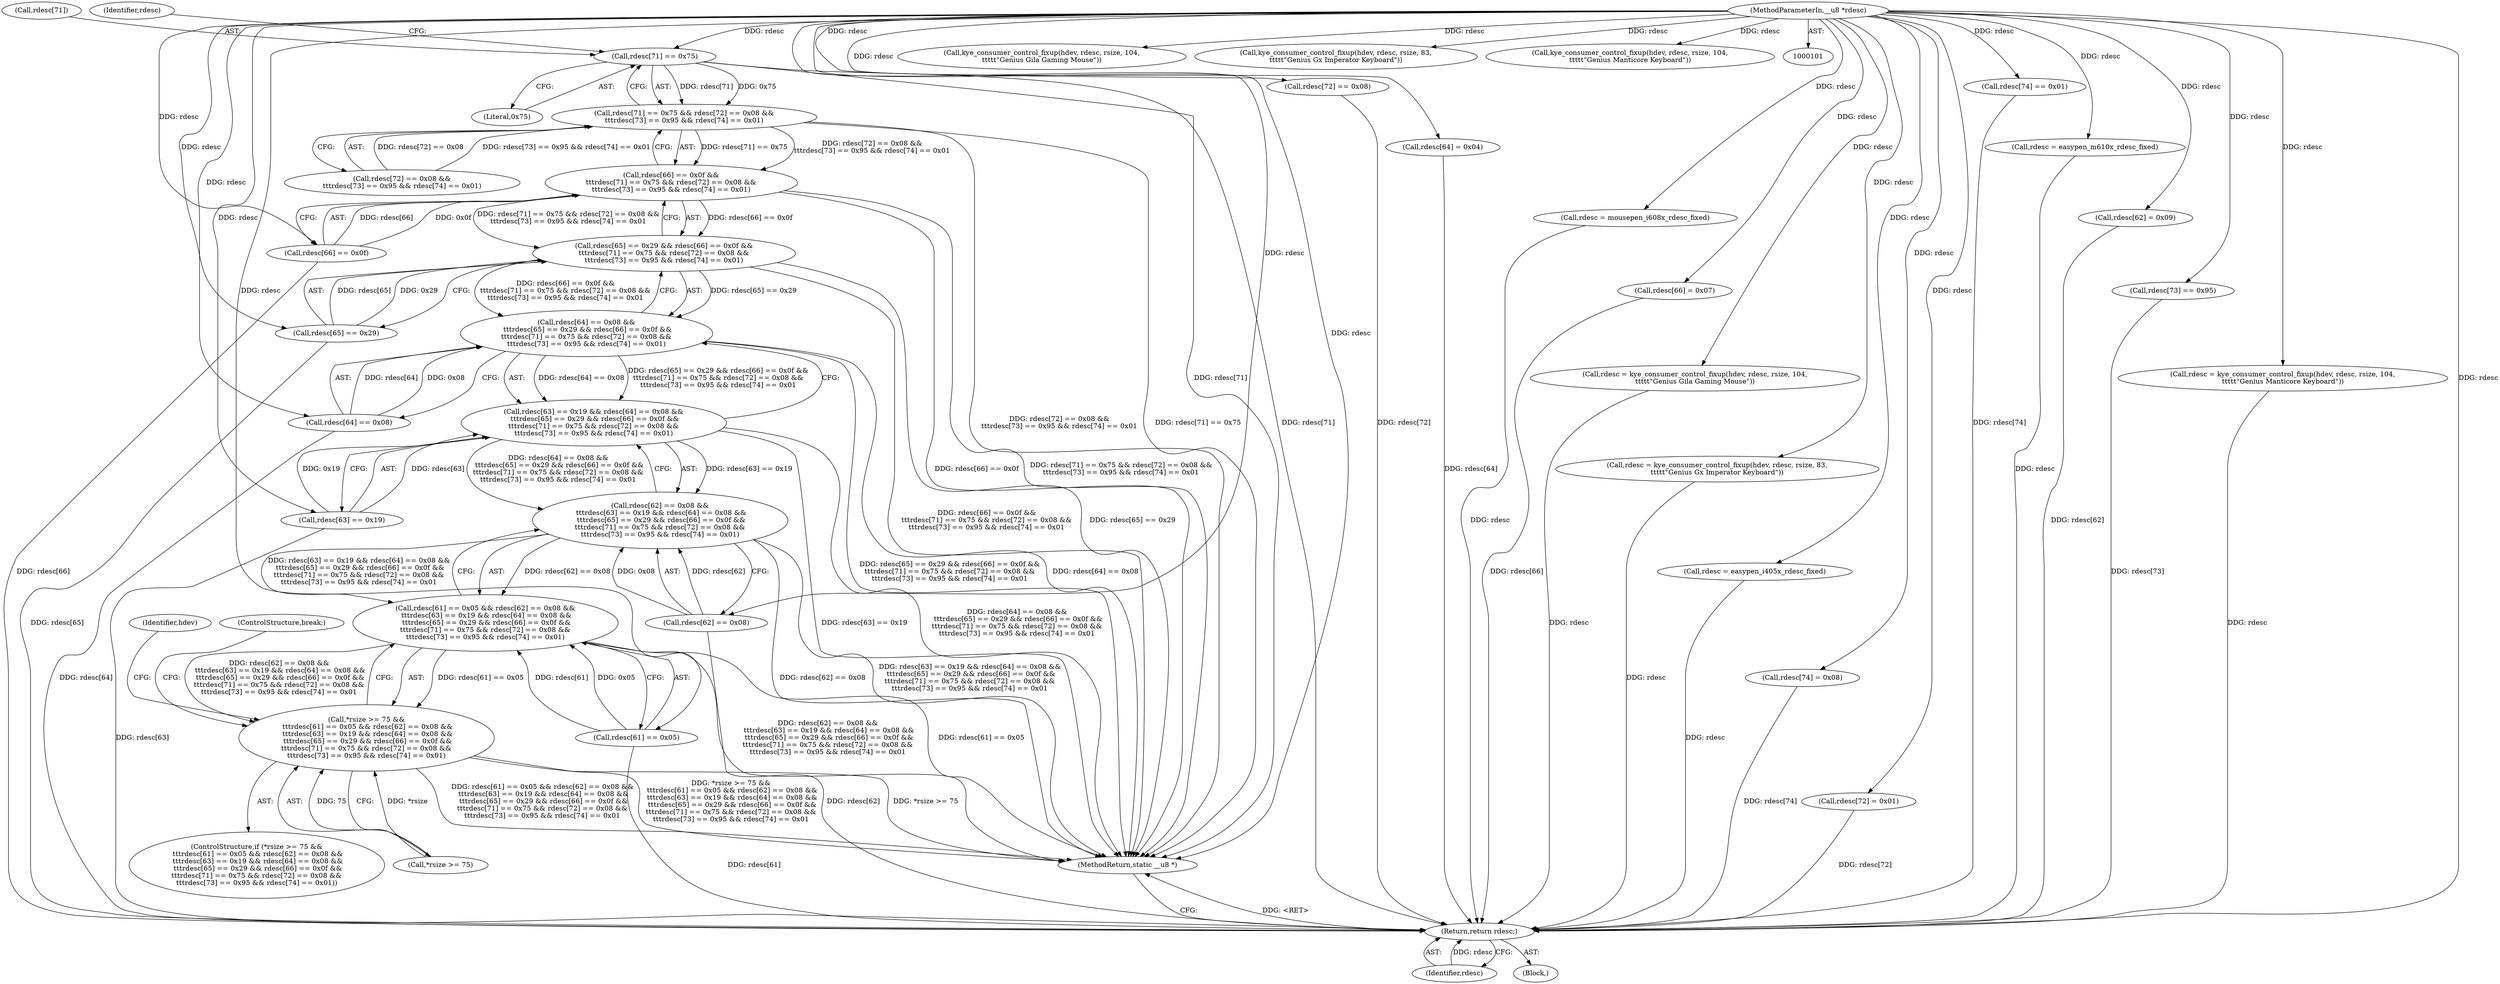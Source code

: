 digraph "0_linux_4ab25786c87eb20857bbb715c3ae34ec8fd6a214_0@pointer" {
"1000155" [label="(Call,rdesc[71] == 0x75)"];
"1000103" [label="(MethodParameterIn,__u8 *rdesc)"];
"1000154" [label="(Call,rdesc[71] == 0x75 && rdesc[72] == 0x08 &&\n\t\t\trdesc[73] == 0x95 && rdesc[74] == 0x01)"];
"1000148" [label="(Call,rdesc[66] == 0x0f &&\n\t\t\trdesc[71] == 0x75 && rdesc[72] == 0x08 &&\n\t\t\trdesc[73] == 0x95 && rdesc[74] == 0x01)"];
"1000142" [label="(Call,rdesc[65] == 0x29 && rdesc[66] == 0x0f &&\n\t\t\trdesc[71] == 0x75 && rdesc[72] == 0x08 &&\n\t\t\trdesc[73] == 0x95 && rdesc[74] == 0x01)"];
"1000136" [label="(Call,rdesc[64] == 0x08 &&\n \t\t\trdesc[65] == 0x29 && rdesc[66] == 0x0f &&\n\t\t\trdesc[71] == 0x75 && rdesc[72] == 0x08 &&\n\t\t\trdesc[73] == 0x95 && rdesc[74] == 0x01)"];
"1000130" [label="(Call,rdesc[63] == 0x19 && rdesc[64] == 0x08 &&\n \t\t\trdesc[65] == 0x29 && rdesc[66] == 0x0f &&\n\t\t\trdesc[71] == 0x75 && rdesc[72] == 0x08 &&\n\t\t\trdesc[73] == 0x95 && rdesc[74] == 0x01)"];
"1000124" [label="(Call,rdesc[62] == 0x08 &&\n \t\t\trdesc[63] == 0x19 && rdesc[64] == 0x08 &&\n \t\t\trdesc[65] == 0x29 && rdesc[66] == 0x0f &&\n\t\t\trdesc[71] == 0x75 && rdesc[72] == 0x08 &&\n\t\t\trdesc[73] == 0x95 && rdesc[74] == 0x01)"];
"1000118" [label="(Call,rdesc[61] == 0x05 && rdesc[62] == 0x08 &&\n \t\t\trdesc[63] == 0x19 && rdesc[64] == 0x08 &&\n \t\t\trdesc[65] == 0x29 && rdesc[66] == 0x0f &&\n\t\t\trdesc[71] == 0x75 && rdesc[72] == 0x08 &&\n\t\t\trdesc[73] == 0x95 && rdesc[74] == 0x01)"];
"1000113" [label="(Call,*rsize >= 75 &&\n \t\t\trdesc[61] == 0x05 && rdesc[62] == 0x08 &&\n \t\t\trdesc[63] == 0x19 && rdesc[64] == 0x08 &&\n \t\t\trdesc[65] == 0x29 && rdesc[66] == 0x0f &&\n\t\t\trdesc[71] == 0x75 && rdesc[72] == 0x08 &&\n\t\t\trdesc[73] == 0x95 && rdesc[74] == 0x01)"];
"1000285" [label="(Return,return rdesc;)"];
"1000143" [label="(Call,rdesc[65] == 0x29)"];
"1000258" [label="(Call,kye_consumer_control_fixup(hdev, rdesc, rsize, 104,\n\t\t\t\t\t\"Genius Gila Gaming Mouse\"))"];
"1000161" [label="(Call,rdesc[72] == 0x08)"];
"1000124" [label="(Call,rdesc[62] == 0x08 &&\n \t\t\trdesc[63] == 0x19 && rdesc[64] == 0x08 &&\n \t\t\trdesc[65] == 0x29 && rdesc[66] == 0x0f &&\n\t\t\trdesc[71] == 0x75 && rdesc[72] == 0x08 &&\n\t\t\trdesc[73] == 0x95 && rdesc[74] == 0x01)"];
"1000156" [label="(Call,rdesc[71])"];
"1000114" [label="(Call,*rsize >= 75)"];
"1000137" [label="(Call,rdesc[64] == 0x08)"];
"1000285" [label="(Return,return rdesc;)"];
"1000186" [label="(Call,rdesc[64] = 0x04)"];
"1000118" [label="(Call,rdesc[61] == 0x05 && rdesc[62] == 0x08 &&\n \t\t\trdesc[63] == 0x19 && rdesc[64] == 0x08 &&\n \t\t\trdesc[65] == 0x29 && rdesc[66] == 0x0f &&\n\t\t\trdesc[71] == 0x75 && rdesc[72] == 0x08 &&\n\t\t\trdesc[73] == 0x95 && rdesc[74] == 0x01)"];
"1000286" [label="(Identifier,rdesc)"];
"1000155" [label="(Call,rdesc[71] == 0x75)"];
"1000125" [label="(Call,rdesc[62] == 0x08)"];
"1000119" [label="(Call,rdesc[61] == 0x05)"];
"1000230" [label="(Call,rdesc = mousepen_i608x_rdesc_fixed)"];
"1000159" [label="(Literal,0x75)"];
"1000191" [label="(Call,rdesc[66] = 0x07)"];
"1000142" [label="(Call,rdesc[65] == 0x29 && rdesc[66] == 0x0f &&\n\t\t\trdesc[71] == 0x75 && rdesc[72] == 0x08 &&\n\t\t\trdesc[73] == 0x95 && rdesc[74] == 0x01)"];
"1000105" [label="(Block,)"];
"1000256" [label="(Call,rdesc = kye_consumer_control_fixup(hdev, rdesc, rsize, 104,\n\t\t\t\t\t\"Genius Gila Gaming Mouse\"))"];
"1000266" [label="(Call,rdesc = kye_consumer_control_fixup(hdev, rdesc, rsize, 83,\n\t\t\t\t\t\"Genius Gx Imperator Keyboard\"))"];
"1000214" [label="(Call,rdesc = easypen_i405x_rdesc_fixed)"];
"1000130" [label="(Call,rdesc[63] == 0x19 && rdesc[64] == 0x08 &&\n \t\t\trdesc[65] == 0x29 && rdesc[66] == 0x0f &&\n\t\t\trdesc[71] == 0x75 && rdesc[72] == 0x08 &&\n\t\t\trdesc[73] == 0x95 && rdesc[74] == 0x01)"];
"1000201" [label="(Call,rdesc[74] = 0x08)"];
"1000103" [label="(MethodParameterIn,__u8 *rdesc)"];
"1000112" [label="(ControlStructure,if (*rsize >= 75 &&\n \t\t\trdesc[61] == 0x05 && rdesc[62] == 0x08 &&\n \t\t\trdesc[63] == 0x19 && rdesc[64] == 0x08 &&\n \t\t\trdesc[65] == 0x29 && rdesc[66] == 0x0f &&\n\t\t\trdesc[71] == 0x75 && rdesc[72] == 0x08 &&\n\t\t\trdesc[73] == 0x95 && rdesc[74] == 0x01))"];
"1000206" [label="(ControlStructure,break;)"];
"1000196" [label="(Call,rdesc[72] = 0x01)"];
"1000148" [label="(Call,rdesc[66] == 0x0f &&\n\t\t\trdesc[71] == 0x75 && rdesc[72] == 0x08 &&\n\t\t\trdesc[73] == 0x95 && rdesc[74] == 0x01)"];
"1000163" [label="(Identifier,rdesc)"];
"1000149" [label="(Call,rdesc[66] == 0x0f)"];
"1000113" [label="(Call,*rsize >= 75 &&\n \t\t\trdesc[61] == 0x05 && rdesc[62] == 0x08 &&\n \t\t\trdesc[63] == 0x19 && rdesc[64] == 0x08 &&\n \t\t\trdesc[65] == 0x29 && rdesc[66] == 0x0f &&\n\t\t\trdesc[71] == 0x75 && rdesc[72] == 0x08 &&\n\t\t\trdesc[73] == 0x95 && rdesc[74] == 0x01)"];
"1000287" [label="(MethodReturn,static __u8 *)"];
"1000268" [label="(Call,kye_consumer_control_fixup(hdev, rdesc, rsize, 83,\n\t\t\t\t\t\"Genius Gx Imperator Keyboard\"))"];
"1000154" [label="(Call,rdesc[71] == 0x75 && rdesc[72] == 0x08 &&\n\t\t\trdesc[73] == 0x95 && rdesc[74] == 0x01)"];
"1000172" [label="(Call,rdesc[74] == 0x01)"];
"1000278" [label="(Call,kye_consumer_control_fixup(hdev, rdesc, rsize, 104,\n\t\t\t\t\t\"Genius Manticore Keyboard\"))"];
"1000246" [label="(Call,rdesc = easypen_m610x_rdesc_fixed)"];
"1000160" [label="(Call,rdesc[72] == 0x08 &&\n\t\t\trdesc[73] == 0x95 && rdesc[74] == 0x01)"];
"1000179" [label="(Identifier,hdev)"];
"1000181" [label="(Call,rdesc[62] = 0x09)"];
"1000131" [label="(Call,rdesc[63] == 0x19)"];
"1000167" [label="(Call,rdesc[73] == 0x95)"];
"1000276" [label="(Call,rdesc = kye_consumer_control_fixup(hdev, rdesc, rsize, 104,\n\t\t\t\t\t\"Genius Manticore Keyboard\"))"];
"1000136" [label="(Call,rdesc[64] == 0x08 &&\n \t\t\trdesc[65] == 0x29 && rdesc[66] == 0x0f &&\n\t\t\trdesc[71] == 0x75 && rdesc[72] == 0x08 &&\n\t\t\trdesc[73] == 0x95 && rdesc[74] == 0x01)"];
"1000155" -> "1000154"  [label="AST: "];
"1000155" -> "1000159"  [label="CFG: "];
"1000156" -> "1000155"  [label="AST: "];
"1000159" -> "1000155"  [label="AST: "];
"1000163" -> "1000155"  [label="CFG: "];
"1000154" -> "1000155"  [label="CFG: "];
"1000155" -> "1000287"  [label="DDG: rdesc[71]"];
"1000155" -> "1000154"  [label="DDG: rdesc[71]"];
"1000155" -> "1000154"  [label="DDG: 0x75"];
"1000103" -> "1000155"  [label="DDG: rdesc"];
"1000155" -> "1000285"  [label="DDG: rdesc[71]"];
"1000103" -> "1000101"  [label="AST: "];
"1000103" -> "1000287"  [label="DDG: rdesc"];
"1000103" -> "1000119"  [label="DDG: rdesc"];
"1000103" -> "1000125"  [label="DDG: rdesc"];
"1000103" -> "1000131"  [label="DDG: rdesc"];
"1000103" -> "1000137"  [label="DDG: rdesc"];
"1000103" -> "1000143"  [label="DDG: rdesc"];
"1000103" -> "1000149"  [label="DDG: rdesc"];
"1000103" -> "1000161"  [label="DDG: rdesc"];
"1000103" -> "1000167"  [label="DDG: rdesc"];
"1000103" -> "1000172"  [label="DDG: rdesc"];
"1000103" -> "1000181"  [label="DDG: rdesc"];
"1000103" -> "1000186"  [label="DDG: rdesc"];
"1000103" -> "1000191"  [label="DDG: rdesc"];
"1000103" -> "1000196"  [label="DDG: rdesc"];
"1000103" -> "1000201"  [label="DDG: rdesc"];
"1000103" -> "1000214"  [label="DDG: rdesc"];
"1000103" -> "1000230"  [label="DDG: rdesc"];
"1000103" -> "1000246"  [label="DDG: rdesc"];
"1000103" -> "1000256"  [label="DDG: rdesc"];
"1000103" -> "1000258"  [label="DDG: rdesc"];
"1000103" -> "1000266"  [label="DDG: rdesc"];
"1000103" -> "1000268"  [label="DDG: rdesc"];
"1000103" -> "1000276"  [label="DDG: rdesc"];
"1000103" -> "1000278"  [label="DDG: rdesc"];
"1000103" -> "1000285"  [label="DDG: rdesc"];
"1000154" -> "1000148"  [label="AST: "];
"1000154" -> "1000160"  [label="CFG: "];
"1000160" -> "1000154"  [label="AST: "];
"1000148" -> "1000154"  [label="CFG: "];
"1000154" -> "1000287"  [label="DDG: rdesc[72] == 0x08 &&\n\t\t\trdesc[73] == 0x95 && rdesc[74] == 0x01"];
"1000154" -> "1000287"  [label="DDG: rdesc[71] == 0x75"];
"1000154" -> "1000148"  [label="DDG: rdesc[71] == 0x75"];
"1000154" -> "1000148"  [label="DDG: rdesc[72] == 0x08 &&\n\t\t\trdesc[73] == 0x95 && rdesc[74] == 0x01"];
"1000160" -> "1000154"  [label="DDG: rdesc[72] == 0x08"];
"1000160" -> "1000154"  [label="DDG: rdesc[73] == 0x95 && rdesc[74] == 0x01"];
"1000148" -> "1000142"  [label="AST: "];
"1000148" -> "1000149"  [label="CFG: "];
"1000149" -> "1000148"  [label="AST: "];
"1000142" -> "1000148"  [label="CFG: "];
"1000148" -> "1000287"  [label="DDG: rdesc[66] == 0x0f"];
"1000148" -> "1000287"  [label="DDG: rdesc[71] == 0x75 && rdesc[72] == 0x08 &&\n\t\t\trdesc[73] == 0x95 && rdesc[74] == 0x01"];
"1000148" -> "1000142"  [label="DDG: rdesc[66] == 0x0f"];
"1000148" -> "1000142"  [label="DDG: rdesc[71] == 0x75 && rdesc[72] == 0x08 &&\n\t\t\trdesc[73] == 0x95 && rdesc[74] == 0x01"];
"1000149" -> "1000148"  [label="DDG: rdesc[66]"];
"1000149" -> "1000148"  [label="DDG: 0x0f"];
"1000142" -> "1000136"  [label="AST: "];
"1000142" -> "1000143"  [label="CFG: "];
"1000143" -> "1000142"  [label="AST: "];
"1000136" -> "1000142"  [label="CFG: "];
"1000142" -> "1000287"  [label="DDG: rdesc[66] == 0x0f &&\n\t\t\trdesc[71] == 0x75 && rdesc[72] == 0x08 &&\n\t\t\trdesc[73] == 0x95 && rdesc[74] == 0x01"];
"1000142" -> "1000287"  [label="DDG: rdesc[65] == 0x29"];
"1000142" -> "1000136"  [label="DDG: rdesc[65] == 0x29"];
"1000142" -> "1000136"  [label="DDG: rdesc[66] == 0x0f &&\n\t\t\trdesc[71] == 0x75 && rdesc[72] == 0x08 &&\n\t\t\trdesc[73] == 0x95 && rdesc[74] == 0x01"];
"1000143" -> "1000142"  [label="DDG: rdesc[65]"];
"1000143" -> "1000142"  [label="DDG: 0x29"];
"1000136" -> "1000130"  [label="AST: "];
"1000136" -> "1000137"  [label="CFG: "];
"1000137" -> "1000136"  [label="AST: "];
"1000130" -> "1000136"  [label="CFG: "];
"1000136" -> "1000287"  [label="DDG: rdesc[65] == 0x29 && rdesc[66] == 0x0f &&\n\t\t\trdesc[71] == 0x75 && rdesc[72] == 0x08 &&\n\t\t\trdesc[73] == 0x95 && rdesc[74] == 0x01"];
"1000136" -> "1000287"  [label="DDG: rdesc[64] == 0x08"];
"1000136" -> "1000130"  [label="DDG: rdesc[64] == 0x08"];
"1000136" -> "1000130"  [label="DDG: rdesc[65] == 0x29 && rdesc[66] == 0x0f &&\n\t\t\trdesc[71] == 0x75 && rdesc[72] == 0x08 &&\n\t\t\trdesc[73] == 0x95 && rdesc[74] == 0x01"];
"1000137" -> "1000136"  [label="DDG: rdesc[64]"];
"1000137" -> "1000136"  [label="DDG: 0x08"];
"1000130" -> "1000124"  [label="AST: "];
"1000130" -> "1000131"  [label="CFG: "];
"1000131" -> "1000130"  [label="AST: "];
"1000124" -> "1000130"  [label="CFG: "];
"1000130" -> "1000287"  [label="DDG: rdesc[64] == 0x08 &&\n \t\t\trdesc[65] == 0x29 && rdesc[66] == 0x0f &&\n\t\t\trdesc[71] == 0x75 && rdesc[72] == 0x08 &&\n\t\t\trdesc[73] == 0x95 && rdesc[74] == 0x01"];
"1000130" -> "1000287"  [label="DDG: rdesc[63] == 0x19"];
"1000130" -> "1000124"  [label="DDG: rdesc[63] == 0x19"];
"1000130" -> "1000124"  [label="DDG: rdesc[64] == 0x08 &&\n \t\t\trdesc[65] == 0x29 && rdesc[66] == 0x0f &&\n\t\t\trdesc[71] == 0x75 && rdesc[72] == 0x08 &&\n\t\t\trdesc[73] == 0x95 && rdesc[74] == 0x01"];
"1000131" -> "1000130"  [label="DDG: rdesc[63]"];
"1000131" -> "1000130"  [label="DDG: 0x19"];
"1000124" -> "1000118"  [label="AST: "];
"1000124" -> "1000125"  [label="CFG: "];
"1000125" -> "1000124"  [label="AST: "];
"1000118" -> "1000124"  [label="CFG: "];
"1000124" -> "1000287"  [label="DDG: rdesc[63] == 0x19 && rdesc[64] == 0x08 &&\n \t\t\trdesc[65] == 0x29 && rdesc[66] == 0x0f &&\n\t\t\trdesc[71] == 0x75 && rdesc[72] == 0x08 &&\n\t\t\trdesc[73] == 0x95 && rdesc[74] == 0x01"];
"1000124" -> "1000287"  [label="DDG: rdesc[62] == 0x08"];
"1000124" -> "1000118"  [label="DDG: rdesc[62] == 0x08"];
"1000124" -> "1000118"  [label="DDG: rdesc[63] == 0x19 && rdesc[64] == 0x08 &&\n \t\t\trdesc[65] == 0x29 && rdesc[66] == 0x0f &&\n\t\t\trdesc[71] == 0x75 && rdesc[72] == 0x08 &&\n\t\t\trdesc[73] == 0x95 && rdesc[74] == 0x01"];
"1000125" -> "1000124"  [label="DDG: rdesc[62]"];
"1000125" -> "1000124"  [label="DDG: 0x08"];
"1000118" -> "1000113"  [label="AST: "];
"1000118" -> "1000119"  [label="CFG: "];
"1000119" -> "1000118"  [label="AST: "];
"1000113" -> "1000118"  [label="CFG: "];
"1000118" -> "1000287"  [label="DDG: rdesc[61] == 0x05"];
"1000118" -> "1000287"  [label="DDG: rdesc[62] == 0x08 &&\n \t\t\trdesc[63] == 0x19 && rdesc[64] == 0x08 &&\n \t\t\trdesc[65] == 0x29 && rdesc[66] == 0x0f &&\n\t\t\trdesc[71] == 0x75 && rdesc[72] == 0x08 &&\n\t\t\trdesc[73] == 0x95 && rdesc[74] == 0x01"];
"1000118" -> "1000113"  [label="DDG: rdesc[61] == 0x05"];
"1000118" -> "1000113"  [label="DDG: rdesc[62] == 0x08 &&\n \t\t\trdesc[63] == 0x19 && rdesc[64] == 0x08 &&\n \t\t\trdesc[65] == 0x29 && rdesc[66] == 0x0f &&\n\t\t\trdesc[71] == 0x75 && rdesc[72] == 0x08 &&\n\t\t\trdesc[73] == 0x95 && rdesc[74] == 0x01"];
"1000119" -> "1000118"  [label="DDG: rdesc[61]"];
"1000119" -> "1000118"  [label="DDG: 0x05"];
"1000113" -> "1000112"  [label="AST: "];
"1000113" -> "1000114"  [label="CFG: "];
"1000114" -> "1000113"  [label="AST: "];
"1000179" -> "1000113"  [label="CFG: "];
"1000206" -> "1000113"  [label="CFG: "];
"1000113" -> "1000287"  [label="DDG: *rsize >= 75"];
"1000113" -> "1000287"  [label="DDG: rdesc[61] == 0x05 && rdesc[62] == 0x08 &&\n \t\t\trdesc[63] == 0x19 && rdesc[64] == 0x08 &&\n \t\t\trdesc[65] == 0x29 && rdesc[66] == 0x0f &&\n\t\t\trdesc[71] == 0x75 && rdesc[72] == 0x08 &&\n\t\t\trdesc[73] == 0x95 && rdesc[74] == 0x01"];
"1000113" -> "1000287"  [label="DDG: *rsize >= 75 &&\n \t\t\trdesc[61] == 0x05 && rdesc[62] == 0x08 &&\n \t\t\trdesc[63] == 0x19 && rdesc[64] == 0x08 &&\n \t\t\trdesc[65] == 0x29 && rdesc[66] == 0x0f &&\n\t\t\trdesc[71] == 0x75 && rdesc[72] == 0x08 &&\n\t\t\trdesc[73] == 0x95 && rdesc[74] == 0x01"];
"1000114" -> "1000113"  [label="DDG: *rsize"];
"1000114" -> "1000113"  [label="DDG: 75"];
"1000285" -> "1000105"  [label="AST: "];
"1000285" -> "1000286"  [label="CFG: "];
"1000286" -> "1000285"  [label="AST: "];
"1000287" -> "1000285"  [label="CFG: "];
"1000285" -> "1000287"  [label="DDG: <RET>"];
"1000286" -> "1000285"  [label="DDG: rdesc"];
"1000181" -> "1000285"  [label="DDG: rdesc[62]"];
"1000186" -> "1000285"  [label="DDG: rdesc[64]"];
"1000131" -> "1000285"  [label="DDG: rdesc[63]"];
"1000230" -> "1000285"  [label="DDG: rdesc"];
"1000196" -> "1000285"  [label="DDG: rdesc[72]"];
"1000276" -> "1000285"  [label="DDG: rdesc"];
"1000161" -> "1000285"  [label="DDG: rdesc[72]"];
"1000191" -> "1000285"  [label="DDG: rdesc[66]"];
"1000246" -> "1000285"  [label="DDG: rdesc"];
"1000201" -> "1000285"  [label="DDG: rdesc[74]"];
"1000167" -> "1000285"  [label="DDG: rdesc[73]"];
"1000125" -> "1000285"  [label="DDG: rdesc[62]"];
"1000143" -> "1000285"  [label="DDG: rdesc[65]"];
"1000266" -> "1000285"  [label="DDG: rdesc"];
"1000119" -> "1000285"  [label="DDG: rdesc[61]"];
"1000172" -> "1000285"  [label="DDG: rdesc[74]"];
"1000214" -> "1000285"  [label="DDG: rdesc"];
"1000149" -> "1000285"  [label="DDG: rdesc[66]"];
"1000256" -> "1000285"  [label="DDG: rdesc"];
"1000137" -> "1000285"  [label="DDG: rdesc[64]"];
}
